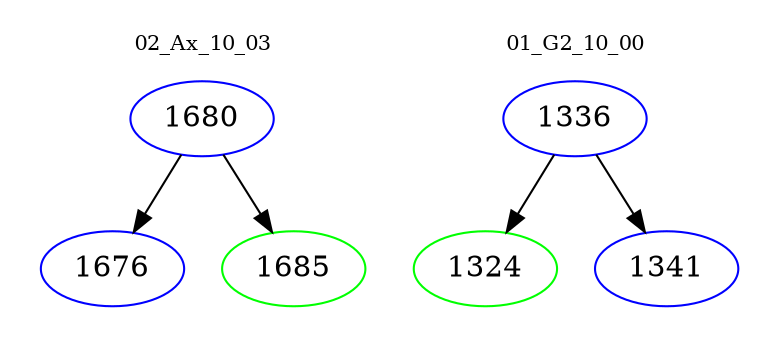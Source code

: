 digraph{
subgraph cluster_0 {
color = white
label = "02_Ax_10_03";
fontsize=10;
T0_1680 [label="1680", color="blue"]
T0_1680 -> T0_1676 [color="black"]
T0_1676 [label="1676", color="blue"]
T0_1680 -> T0_1685 [color="black"]
T0_1685 [label="1685", color="green"]
}
subgraph cluster_1 {
color = white
label = "01_G2_10_00";
fontsize=10;
T1_1336 [label="1336", color="blue"]
T1_1336 -> T1_1324 [color="black"]
T1_1324 [label="1324", color="green"]
T1_1336 -> T1_1341 [color="black"]
T1_1341 [label="1341", color="blue"]
}
}
